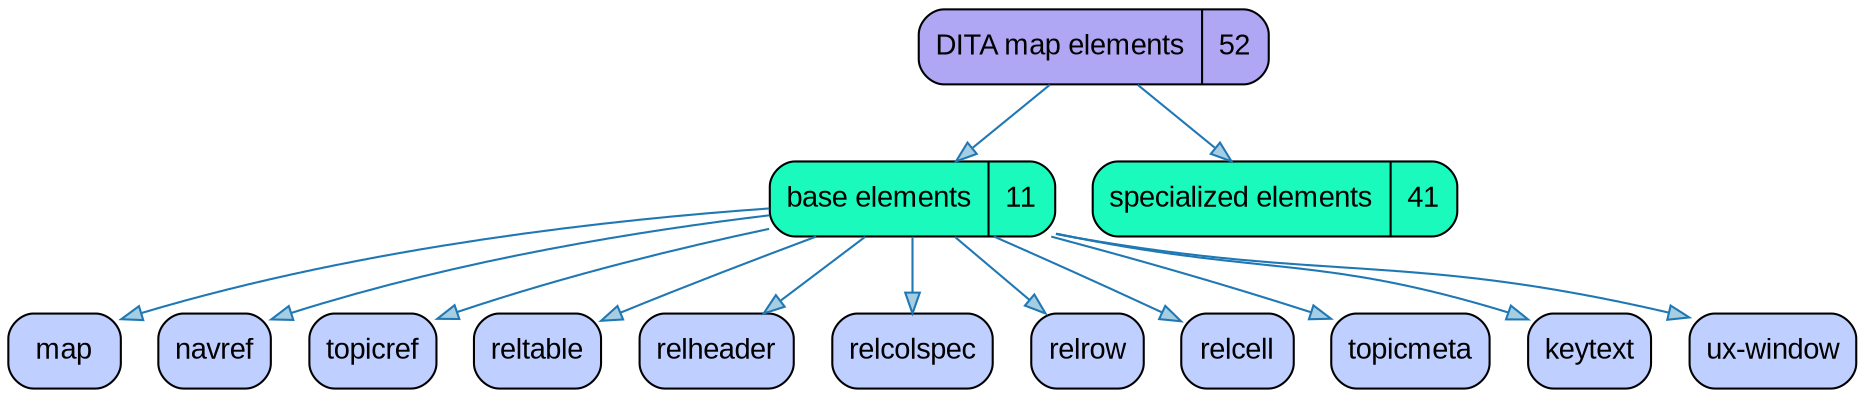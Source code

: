 // DITA Map Stats
strict digraph {
			
  // Other nodes
      
	"elements" [label ="DITA map elements | 52" fontname="Arial" shape="Mrecord" style="filled"  fillcolor="#AFA7F4"]
         
	"baseMapElements" [label ="base elements | 11" fontname="Arial" shape="Mrecord" style="filled"  fillcolor="#1AFABC"]
            
	"map" [label ="map" fontname="Arial" shape="Mrecord" style="filled"  fillcolor="#BFCFFF"]
            
	"navref" [label ="navref" fontname="Arial" shape="Mrecord" style="filled"  fillcolor="#BFCFFF"]
            
	"topicref" [label ="topicref" fontname="Arial" shape="Mrecord" style="filled"  fillcolor="#BFCFFF"]
            
	"reltable" [label ="reltable" fontname="Arial" shape="Mrecord" style="filled"  fillcolor="#BFCFFF"]
            
	"relheader" [label ="relheader" fontname="Arial" shape="Mrecord" style="filled"  fillcolor="#BFCFFF"]
            
	"relcolspec" [label ="relcolspec" fontname="Arial" shape="Mrecord" style="filled"  fillcolor="#BFCFFF"]
            
	"relrow" [label ="relrow" fontname="Arial" shape="Mrecord" style="filled"  fillcolor="#BFCFFF"]
            
	"relcell" [label ="relcell" fontname="Arial" shape="Mrecord" style="filled"  fillcolor="#BFCFFF"]
            
	"topicmeta" [label ="topicmeta" fontname="Arial" shape="Mrecord" style="filled"  fillcolor="#BFCFFF"]
            
	"keytext" [label ="keytext" fontname="Arial" shape="Mrecord" style="filled"  fillcolor="#BFCFFF"]
            
	"ux-window" [label ="ux-window" fontname="Arial" shape="Mrecord" style="filled"  fillcolor="#BFCFFF"]
         
         
	"otherElements" [label ="specialized elements | 41" fontname="Arial" shape="Mrecord" style="filled"  fillcolor="#1AFABC"]
      
   
  // Edges
      
         
	"elements" -> "baseMapElements" [fillcolor="#a6cee3" color="#1f78b4"]
            
	"baseMapElements" -> "map" [fillcolor="#a6cee3" color="#1f78b4"]
            
	"baseMapElements" -> "navref" [fillcolor="#a6cee3" color="#1f78b4"]
            
	"baseMapElements" -> "topicref" [fillcolor="#a6cee3" color="#1f78b4"]
            
	"baseMapElements" -> "reltable" [fillcolor="#a6cee3" color="#1f78b4"]
            
	"baseMapElements" -> "relheader" [fillcolor="#a6cee3" color="#1f78b4"]
            
	"baseMapElements" -> "relcolspec" [fillcolor="#a6cee3" color="#1f78b4"]
            
	"baseMapElements" -> "relrow" [fillcolor="#a6cee3" color="#1f78b4"]
            
	"baseMapElements" -> "relcell" [fillcolor="#a6cee3" color="#1f78b4"]
            
	"baseMapElements" -> "topicmeta" [fillcolor="#a6cee3" color="#1f78b4"]
            
	"baseMapElements" -> "keytext" [fillcolor="#a6cee3" color="#1f78b4"]
            
	"baseMapElements" -> "ux-window" [fillcolor="#a6cee3" color="#1f78b4"]
         
         
	"elements" -> "otherElements" [fillcolor="#a6cee3" color="#1f78b4"]
      
   }
